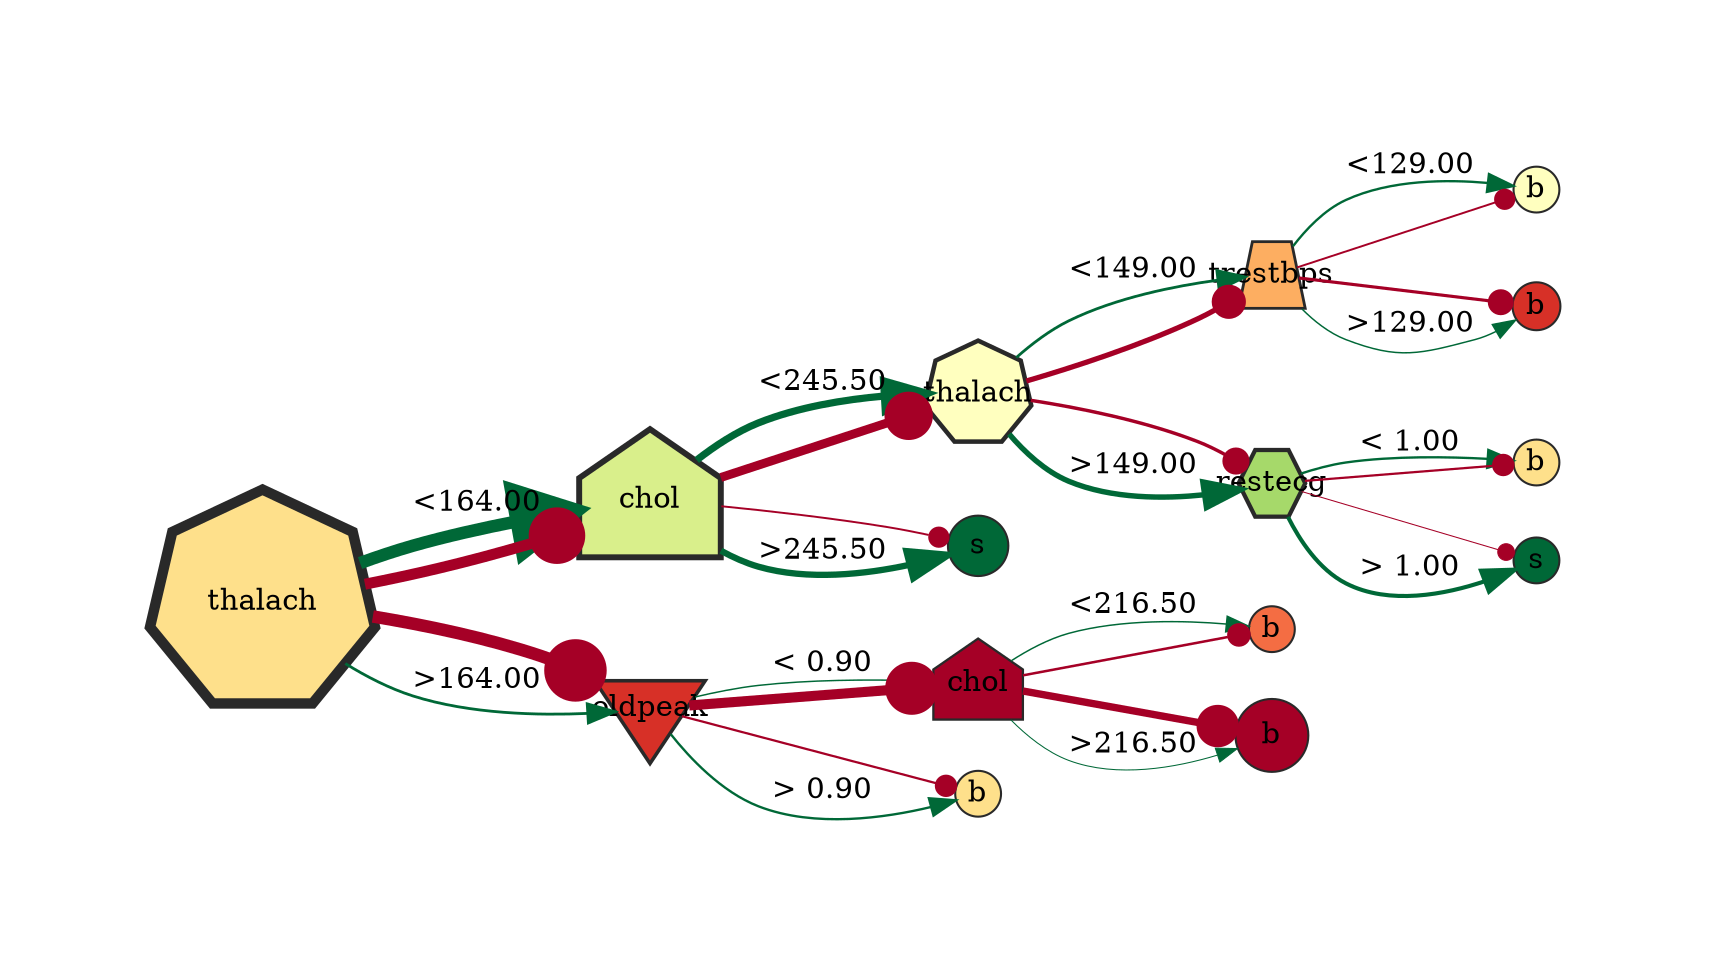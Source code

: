 digraph title{
graph [ rankdir="LR", bgcolor="white", pad=1.000000 ]
0 [label="thalach", style="filled,setlinewidth(5.00)", fillcolor="#fee08b", color="#292929", shape=septagon, fixedsize=true, height=1.500000, width=1.500000]
0 -> 1 [ color="#006837" label="<164.00", penwidth="6.000000", arrowhead="normal", arrowsize=3.000000 ]
0 -> 1 [ color="#a50026", penwidth="5.276316", arrowhead="dot", arrowsize=2.736842 ]
0 -> 2 [ color="#a50026", penwidth="6.000000", arrowhead="dot", arrowsize=3.000000 ]
0 -> 2 [ color="#006837" label=">164.00", penwidth="1.346154", arrowhead="normal", arrowsize=1.307692 ]
1 [label="chol", style="filled,setlinewidth(2.85)", fillcolor="#d9ef8b", color="#292929", shape=house, fixedsize=true, height=0.942424, width=0.942424]
1 -> 3 [ color="#006837" label="<245.50", penwidth="3.461538", arrowhead="normal", arrowsize=2.076923 ]
1 -> 3 [ color="#a50026", penwidth="4.263158", arrowhead="dot", arrowsize=2.368421 ]
1 -> 4 [ color="#a50026", penwidth="0.934211", arrowhead="dot", arrowsize=1.157895 ]
1 -> 4 [ color="#006837" label=">245.50", penwidth="3.038462", arrowhead="normal", arrowsize=1.923077 ]
2 [label="oldpeak", style="filled,setlinewidth(1.71)", fillcolor="#d73027", color="#292929", shape=invtriangle, fixedsize=true, height=0.736364, width=0.736364]
2 -> 5 [ color="#006837" label="< 0.90", penwidth="0.711538", arrowhead="normal", arrowsize=1.076923 ]
2 -> 5 [ color="#a50026", penwidth="4.842105", arrowhead="dot", arrowsize=2.578947 ]
2 -> 6 [ color="#a50026", penwidth="1.078947", arrowhead="dot", arrowsize=1.210526 ]
2 -> 6 [ color="#006837" label="> 0.90", penwidth="1.134615", arrowhead="normal", arrowsize=1.230769 ]
3 [label="thalach", style="filled,setlinewidth(2.16)", fillcolor="#ffffbf", color="#292929", shape=septagon, fixedsize=true, height=0.712121, width=0.712121]
3 -> 7 [ color="#006837" label="<149.00", penwidth="1.346154", arrowhead="normal", arrowsize=1.307692 ]
3 -> 7 [ color="#a50026", penwidth="2.526316", arrowhead="dot", arrowsize=1.736842 ]
3 -> 8 [ color="#a50026", penwidth="1.657895", arrowhead="dot", arrowsize=1.421053 ]
3 -> 8 [ color="#006837" label=">149.00", penwidth="2.615385", arrowhead="normal", arrowsize=1.769231 ]
4 [label="s", style="filled,setlinewidth(1.00)", fillcolor="#006837", color="#292929", shape=circle, fixedsize=true, height=0.409091, width=0.409091]
5 [label="chol", style="filled,setlinewidth(1.10)", fillcolor="#a50026", color="#292929", shape=house, fixedsize=true, height=0.603030, width=0.603030]
5 -> 9 [ color="#006837" label="<216.50", penwidth="0.711538", arrowhead="normal", arrowsize=1.076923 ]
5 -> 9 [ color="#a50026", penwidth="1.223684", arrowhead="dot", arrowsize=1.263158 ]
5 -> 10 [ color="#a50026", penwidth="3.539474", arrowhead="dot", arrowsize=2.105263 ]
5 -> 10 [ color="#006837" label=">216.50", penwidth="0.500000", arrowhead="normal", arrowsize=1.000000 ]
6 [label="b", style="filled,setlinewidth(1.00)", fillcolor="#fee08b", color="#292929", shape=circle, fixedsize=true, height=0.312121, width=0.312121]
7 [label="trestbps", style="filled,setlinewidth(1.36)", fillcolor="#fdae61", color="#292929", shape=trapezium, fixedsize=true, height=0.445455, width=0.445455]
7 -> 11 [ color="#006837" label="<129.00", penwidth="1.134615", arrowhead="normal", arrowsize=1.230769 ]
7 -> 11 [ color="#a50026", penwidth="0.934211", arrowhead="dot", arrowsize=1.157895 ]
7 -> 12 [ color="#a50026", penwidth="1.513158", arrowhead="dot", arrowsize=1.368421 ]
7 -> 12 [ color="#006837" label=">129.00", penwidth="0.711538", arrowhead="normal", arrowsize=1.076923 ]
8 [label="restecg", style="filled,setlinewidth(2.03)", fillcolor="#a6d96a", color="#292929", shape=hexagon, fixedsize=true, height=0.445455, width=0.445455]
8 -> 13 [ color="#006837" label="< 1.00", penwidth="1.134615", arrowhead="normal", arrowsize=1.230769 ]
8 -> 13 [ color="#a50026", penwidth="1.078947", arrowhead="dot", arrowsize=1.210526 ]
8 -> 14 [ color="#a50026", penwidth="0.500000", arrowhead="dot", arrowsize=1.000000 ]
8 -> 14 [ color="#006837" label="> 1.00", penwidth="1.980769", arrowhead="normal", arrowsize=1.538462 ]
9 [label="b", style="filled,setlinewidth(1.00)", fillcolor="#f46d43", color="#292929", shape=circle, fixedsize=true, height=0.300000, width=0.300000]
10 [label="b", style="filled,setlinewidth(1.00)", fillcolor="#a50026", color="#292929", shape=circle, fixedsize=true, height=0.481818, width=0.481818]
11 [label="b", style="filled,setlinewidth(1.00)", fillcolor="#ffffbf", color="#292929", shape=circle, fixedsize=true, height=0.300000, width=0.300000]
12 [label="b", style="filled,setlinewidth(1.00)", fillcolor="#d73027", color="#292929", shape=circle, fixedsize=true, height=0.324242, width=0.324242]
13 [label="b", style="filled,setlinewidth(1.00)", fillcolor="#fee08b", color="#292929", shape=circle, fixedsize=true, height=0.312121, width=0.312121]
14 [label="s", style="filled,setlinewidth(1.00)", fillcolor="#006837", color="#292929", shape=circle, fixedsize=true, height=0.312121, width=0.312121]
}
